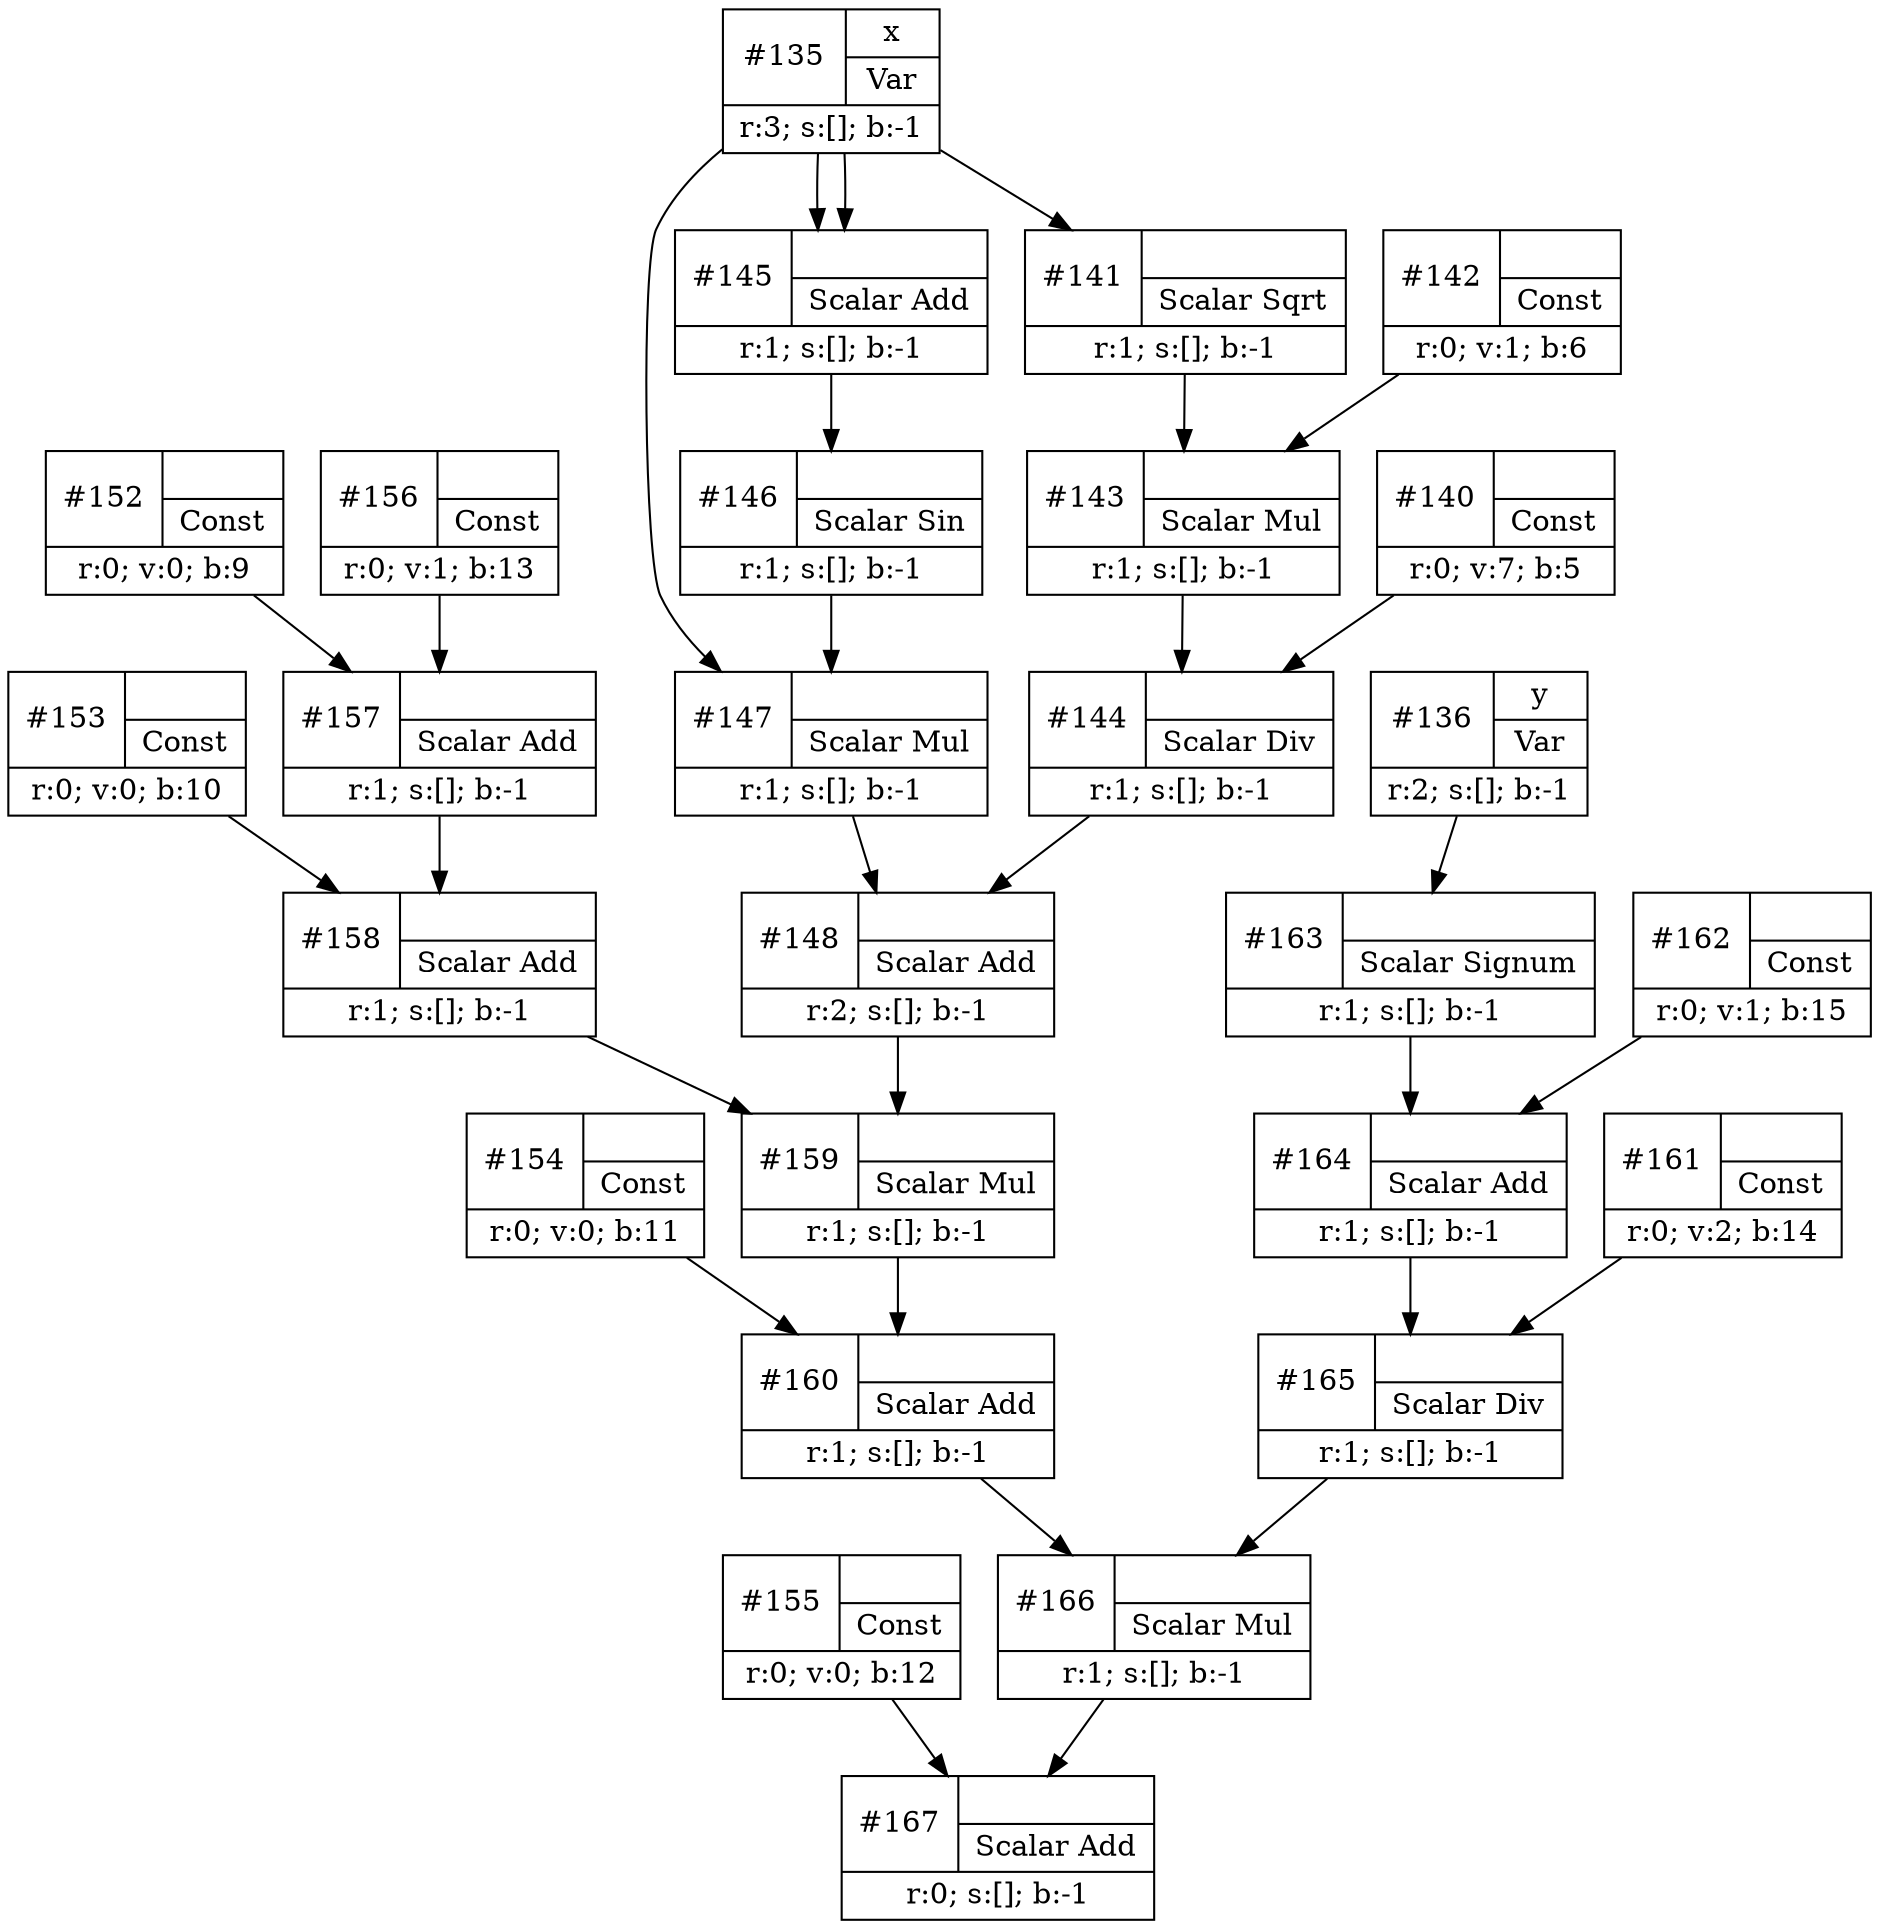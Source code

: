 digraph CG {
node [shape=record];
155 -> 167;
166 -> 167;
160 -> 166;
165 -> 166;
154 -> 160;
159 -> 160;
158 -> 159;
148 -> 159;
153 -> 158;
157 -> 158;
152 -> 157;
156 -> 157;
147 -> 148;
144 -> 148;
135 -> 147;
146 -> 147;
145 -> 146;
135 -> 145;
135 -> 145;
143 -> 144;
140 -> 144;
142 -> 143;
141 -> 143;
135 -> 141;
164 -> 165;
161 -> 165;
163 -> 164;
162 -> 164;
136 -> 163;
167 [ label="{{#167 | {  | Scalar Add }} | r:0; s:[]; b:-1 }"];
155 [ label="{{#155 | {  | Const }} | r:0; v:0; b:12 }"];
166 [ label="{{#166 | {  | Scalar Mul }} | r:1; s:[]; b:-1 }"];
160 [ label="{{#160 | {  | Scalar Add }} | r:1; s:[]; b:-1 }"];
154 [ label="{{#154 | {  | Const }} | r:0; v:0; b:11 }"];
159 [ label="{{#159 | {  | Scalar Mul }} | r:1; s:[]; b:-1 }"];
158 [ label="{{#158 | {  | Scalar Add }} | r:1; s:[]; b:-1 }"];
153 [ label="{{#153 | {  | Const }} | r:0; v:0; b:10 }"];
157 [ label="{{#157 | {  | Scalar Add }} | r:1; s:[]; b:-1 }"];
152 [ label="{{#152 | {  | Const }} | r:0; v:0; b:9 }"];
156 [ label="{{#156 | {  | Const }} | r:0; v:1; b:13 }"];
148 [ label="{{#148 | {  | Scalar Add }} | r:2; s:[]; b:-1 }"];
147 [ label="{{#147 | {  | Scalar Mul }} | r:1; s:[]; b:-1 }"];
135 [ label="{{#135 | { x | Var }} | r:3; s:[]; b:-1 }"];
146 [ label="{{#146 | {  | Scalar Sin }} | r:1; s:[]; b:-1 }"];
145 [ label="{{#145 | {  | Scalar Add }} | r:1; s:[]; b:-1 }"];
144 [ label="{{#144 | {  | Scalar Div }} | r:1; s:[]; b:-1 }"];
143 [ label="{{#143 | {  | Scalar Mul }} | r:1; s:[]; b:-1 }"];
142 [ label="{{#142 | {  | Const }} | r:0; v:1; b:6 }"];
141 [ label="{{#141 | {  | Scalar Sqrt }} | r:1; s:[]; b:-1 }"];
140 [ label="{{#140 | {  | Const }} | r:0; v:7; b:5 }"];
165 [ label="{{#165 | {  | Scalar Div }} | r:1; s:[]; b:-1 }"];
164 [ label="{{#164 | {  | Scalar Add }} | r:1; s:[]; b:-1 }"];
163 [ label="{{#163 | {  | Scalar Signum }} | r:1; s:[]; b:-1 }"];
136 [ label="{{#136 | { y | Var }} | r:2; s:[]; b:-1 }"];
162 [ label="{{#162 | {  | Const }} | r:0; v:1; b:15 }"];
161 [ label="{{#161 | {  | Const }} | r:0; v:2; b:14 }"];
}